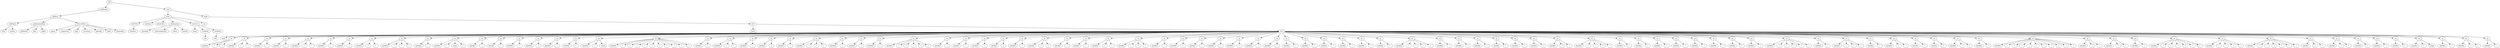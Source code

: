 digraph Tree {
	"t0" [label = "TEI"];
	"t1" [label = "teiHeader"];
	"t2" [label = "fileDesc"];
	"t3" [label = "titleStmt"];
	"t4" [label = "title"];
	"t5" [label = "author"];
	"t6" [label = "publicationStmt"];
	"t7" [label = "publisher"];
	"t8" [label = "idno"];
	"t9" [label = "rights"];
	"t10" [label = "SourceDesc"];
	"t11" [label = "genre"];
	"t12" [label = "inspiration"];
	"t13" [label = "type"];
	"t14" [label = "structure"];
	"t15" [label = "periode"];
	"t16" [label = "taille"];
	"t17" [label = "permalien"];
	"t18" [label = "text"];
	"t19" [label = "front"];
	"t20" [label = "docTitle"];
	"t21" [label = "titlePart"];
	"t22" [label = "docDate"];
	"t23" [label = "docAuthor"];
	"t24" [label = "docImprint"];
	"t25" [label = "privilege"];
	"t26" [label = "acheveImprime"];
	"t27" [label = "editor"];
	"t28" [label = "printer"];
	"t29" [label = "castList"];
	"t30" [label = "head"];
	"t31" [label = "castItem"];
	"t32" [label = "role"];
	"t33" [label = "castItem"];
	"t34" [label = "role"];
	"t35" [label = "set"];
	"t36" [label = "body"];
	"t37" [label = "div1"];
	"t38" [label = "head"];
	"t39" [label = "div2"];
	"t40" [label = "head"];
	"t41" [label = "sp"];
	"t42" [label = "speaker"];
	"t43" [label = "l"];
	"t44" [label = "l"];
	"t45" [label = "sp"];
	"t46" [label = "speaker"];
	"t47" [label = "l"];
	"t48" [label = "l"];
	"t49" [label = "sp"];
	"t50" [label = "speaker"];
	"t51" [label = "l"];
	"t52" [label = "sp"];
	"t53" [label = "speaker"];
	"t54" [label = "l"];
	"t55" [label = "sp"];
	"t56" [label = "speaker"];
	"t57" [label = "l"];
	"t58" [label = "l"];
	"t59" [label = "sp"];
	"t60" [label = "speaker"];
	"t61" [label = "l"];
	"t62" [label = "sp"];
	"t63" [label = "speaker"];
	"t64" [label = "l"];
	"t65" [label = "sp"];
	"t66" [label = "speaker"];
	"t67" [label = "l"];
	"t68" [label = "l"];
	"t69" [label = "sp"];
	"t70" [label = "speaker"];
	"t71" [label = "l"];
	"t72" [label = "l"];
	"t73" [label = "l"];
	"t74" [label = "sp"];
	"t75" [label = "speaker"];
	"t76" [label = "l"];
	"t77" [label = "sp"];
	"t78" [label = "speaker"];
	"t79" [label = "l"];
	"t80" [label = "stage"];
	"t81" [label = "l"];
	"t82" [label = "sp"];
	"t83" [label = "speaker"];
	"t84" [label = "l"];
	"t85" [label = "sp"];
	"t86" [label = "speaker"];
	"t87" [label = "l"];
	"t88" [label = "sp"];
	"t89" [label = "speaker"];
	"t90" [label = "l"];
	"t91" [label = "sp"];
	"t92" [label = "speaker"];
	"t93" [label = "l"];
	"t94" [label = "sp"];
	"t95" [label = "speaker"];
	"t96" [label = "l"];
	"t97" [label = "sp"];
	"t98" [label = "speaker"];
	"t99" [label = "l"];
	"t100" [label = "sp"];
	"t101" [label = "speaker"];
	"t102" [label = "l"];
	"t103" [label = "stage"];
	"t104" [label = "sp"];
	"t105" [label = "speaker"];
	"t106" [label = "l"];
	"t107" [label = "l"];
	"t108" [label = "l"];
	"t109" [label = "l"];
	"t110" [label = "l"];
	"t111" [label = "l"];
	"t112" [label = "l"];
	"t113" [label = "l"];
	"t114" [label = "l"];
	"t115" [label = "l"];
	"t116" [label = "sp"];
	"t117" [label = "speaker"];
	"t118" [label = "l"];
	"t119" [label = "sp"];
	"t120" [label = "speaker"];
	"t121" [label = "l"];
	"t122" [label = "l"];
	"t123" [label = "sp"];
	"t124" [label = "speaker"];
	"t125" [label = "l"];
	"t126" [label = "sp"];
	"t127" [label = "speaker"];
	"t128" [label = "l"];
	"t129" [label = "sp"];
	"t130" [label = "speaker"];
	"t131" [label = "l"];
	"t132" [label = "sp"];
	"t133" [label = "speaker"];
	"t134" [label = "l"];
	"t135" [label = "l"];
	"t136" [label = "l"];
	"t137" [label = "sp"];
	"t138" [label = "speaker"];
	"t139" [label = "l"];
	"t140" [label = "sp"];
	"t141" [label = "speaker"];
	"t142" [label = "l"];
	"t143" [label = "sp"];
	"t144" [label = "speaker"];
	"t145" [label = "l"];
	"t146" [label = "sp"];
	"t147" [label = "speaker"];
	"t148" [label = "l"];
	"t149" [label = "l"];
	"t150" [label = "l"];
	"t151" [label = "l"];
	"t152" [label = "l"];
	"t153" [label = "sp"];
	"t154" [label = "speaker"];
	"t155" [label = "l"];
	"t156" [label = "sp"];
	"t157" [label = "speaker"];
	"t158" [label = "l"];
	"t159" [label = "sp"];
	"t160" [label = "speaker"];
	"t161" [label = "l"];
	"t162" [label = "sp"];
	"t163" [label = "speaker"];
	"t164" [label = "l"];
	"t165" [label = "sp"];
	"t166" [label = "speaker"];
	"t167" [label = "l"];
	"t168" [label = "sp"];
	"t169" [label = "speaker"];
	"t170" [label = "l"];
	"t171" [label = "l"];
	"t172" [label = "sp"];
	"t173" [label = "speaker"];
	"t174" [label = "l"];
	"t175" [label = "sp"];
	"t176" [label = "speaker"];
	"t177" [label = "l"];
	"t178" [label = "sp"];
	"t179" [label = "speaker"];
	"t180" [label = "l"];
	"t181" [label = "l"];
	"t182" [label = "sp"];
	"t183" [label = "speaker"];
	"t184" [label = "l"];
	"t185" [label = "l"];
	"t186" [label = "l"];
	"t187" [label = "sp"];
	"t188" [label = "speaker"];
	"t189" [label = "l"];
	"t190" [label = "sp"];
	"t191" [label = "speaker"];
	"t192" [label = "l"];
	"t193" [label = "sp"];
	"t194" [label = "speaker"];
	"t195" [label = "l"];
	"t196" [label = "sp"];
	"t197" [label = "speaker"];
	"t198" [label = "l"];
	"t199" [label = "sp"];
	"t200" [label = "speaker"];
	"t201" [label = "l"];
	"t202" [label = "sp"];
	"t203" [label = "speaker"];
	"t204" [label = "l"];
	"t205" [label = "sp"];
	"t206" [label = "speaker"];
	"t207" [label = "l"];
	"t208" [label = "sp"];
	"t209" [label = "speaker"];
	"t210" [label = "l"];
	"t211" [label = "sp"];
	"t212" [label = "speaker"];
	"t213" [label = "l"];
	"t214" [label = "sp"];
	"t215" [label = "speaker"];
	"t216" [label = "l"];
	"t217" [label = "sp"];
	"t218" [label = "speaker"];
	"t219" [label = "l"];
	"t220" [label = "sp"];
	"t221" [label = "speaker"];
	"t222" [label = "l"];
	"t223" [label = "sp"];
	"t224" [label = "speaker"];
	"t225" [label = "l"];
	"t226" [label = "sp"];
	"t227" [label = "speaker"];
	"t228" [label = "l"];
	"t229" [label = "l"];
	"t230" [label = "l"];
	"t231" [label = "l"];
	"t232" [label = "sp"];
	"t233" [label = "speaker"];
	"t234" [label = "l"];
	"t235" [label = "sp"];
	"t236" [label = "speaker"];
	"t237" [label = "l"];
	"t238" [label = "sp"];
	"t239" [label = "speaker"];
	"t240" [label = "l"];
	"t241" [label = "sp"];
	"t242" [label = "speaker"];
	"t243" [label = "l"];
	"t244" [label = "sp"];
	"t245" [label = "speaker"];
	"t246" [label = "l"];
	"t247" [label = "sp"];
	"t248" [label = "speaker"];
	"t249" [label = "l"];
	"t250" [label = "sp"];
	"t251" [label = "speaker"];
	"t252" [label = "l"];
	"t253" [label = "l"];
	"t254" [label = "sp"];
	"t255" [label = "speaker"];
	"t256" [label = "l"];
	"t257" [label = "l"];
	"t258" [label = "l"];
	"t259" [label = "l"];
	"t260" [label = "sp"];
	"t261" [label = "speaker"];
	"t262" [label = "l"];
	"t263" [label = "sp"];
	"t264" [label = "speaker"];
	"t265" [label = "l"];
	"t266" [label = "sp"];
	"t267" [label = "speaker"];
	"t268" [label = "l"];
	"t269" [label = "sp"];
	"t270" [label = "speaker"];
	"t271" [label = "l"];
	"t272" [label = "sp"];
	"t273" [label = "speaker"];
	"t274" [label = "l"];
	"t275" [label = "sp"];
	"t276" [label = "speaker"];
	"t277" [label = "l"];
	"t278" [label = "sp"];
	"t279" [label = "speaker"];
	"t280" [label = "l"];
	"t281" [label = "sp"];
	"t282" [label = "speaker"];
	"t283" [label = "l"];
	"t284" [label = "sp"];
	"t285" [label = "speaker"];
	"t286" [label = "l"];
	"t287" [label = "l"];
	"t288" [label = "l"];
	"t289" [label = "l"];
	"t290" [label = "l"];
	"t291" [label = "sp"];
	"t292" [label = "speaker"];
	"t293" [label = "l"];
	"t294" [label = "sp"];
	"t295" [label = "speaker"];
	"t296" [label = "l"];
	"t297" [label = "l"];
	"t298" [label = "l"];
	"t299" [label = "sp"];
	"t300" [label = "speaker"];
	"t301" [label = "l"];
	"t302" [label = "sp"];
	"t303" [label = "speaker"];
	"t304" [label = "l"];
	"t305" [label = "l"];
	"t306" [label = "sp"];
	"t307" [label = "speaker"];
	"t308" [label = "l"];
	"t309" [label = "sp"];
	"t310" [label = "speaker"];
	"t311" [label = "l"];
	"t312" [label = "sp"];
	"t313" [label = "speaker"];
	"t314" [label = "l"];
	"t315" [label = "l"];
	"t316" [label = "sp"];
	"t317" [label = "speaker"];
	"t318" [label = "l"];
	"t319" [label = "sp"];
	"t320" [label = "speaker"];
	"t321" [label = "l"];
	"t322" [label = "l"];
	"t323" [label = "l"];
	"t324" [label = "l"];
	"t325" [label = "l"];
	"t326" [label = "l"];
	"t327" [label = "l"];
	"t328" [label = "l"];
	"t329" [label = "l"];
	"t330" [label = "l"];
	"t331" [label = "sp"];
	"t332" [label = "speaker"];
	"t333" [label = "l"];
	"t334" [label = "l"];
	"t335" [label = "sp"];
	"t336" [label = "speaker"];
	"t337" [label = "l"];
	"t338" [label = "l"];
	"t339" [label = "sp"];
	"t340" [label = "speaker"];
	"t341" [label = "l"];
	"t342" [label = "sp"];
	"t343" [label = "speaker"];
	"t344" [label = "l"];
	"t345" [label = "l"];
	"t346" [label = "l"];
	"t347" [label = "l"];
	"t348" [label = "l"];
	"t349" [label = "l"];
	"t350" [label = "sp"];
	"t351" [label = "speaker"];
	"t352" [label = "l"];
	"t353" [label = "l"];
	"t354" [label = "l"];
	"t355" [label = "l"];
	"t356" [label = "sp"];
	"t357" [label = "speaker"];
	"t358" [label = "l"];
	"t359" [label = "l"];
	"t360" [label = "l"];
	"t361" [label = "l"];
	"t362" [label = "l"];
	"t363" [label = "l"];
	"t364" [label = "sp"];
	"t365" [label = "speaker"];
	"t366" [label = "l"];
	"t367" [label = "l"];
	"t368" [label = "sp"];
	"t369" [label = "speaker"];
	"t370" [label = "l"];
	"t371" [label = "l"];
	"t372" [label = "sp"];
	"t373" [label = "speaker"];
	"t374" [label = "l"];
	"t375" [label = "sp"];
	"t376" [label = "speaker"];
	"t377" [label = "l"];
	"t378" [label = "sp"];
	"t379" [label = "speaker"];
	"t380" [label = "l"];
	"t381" [label = "sp"];
	"t382" [label = "speaker"];
	"t383" [label = "l"];
	"t384" [label = "stage"];
	"t385" [label = "sp"];
	"t386" [label = "speaker"];
	"t387" [label = "l"];
	"t388" [label = "sp"];
	"t389" [label = "speaker"];
	"t390" [label = "l"];
	"t391" [label = "l"];
	"t392" [label = "sp"];
	"t393" [label = "speaker"];
	"t394" [label = "l"];
	"t0" -> "t1";
	"t1" -> "t2";
	"t2" -> "t3";
	"t3" -> "t4";
	"t3" -> "t5";
	"t2" -> "t6";
	"t6" -> "t7";
	"t6" -> "t8";
	"t6" -> "t9";
	"t2" -> "t10";
	"t10" -> "t11";
	"t10" -> "t12";
	"t10" -> "t13";
	"t10" -> "t14";
	"t10" -> "t15";
	"t10" -> "t16";
	"t10" -> "t17";
	"t0" -> "t18";
	"t18" -> "t19";
	"t19" -> "t20";
	"t20" -> "t21";
	"t19" -> "t22";
	"t19" -> "t23";
	"t19" -> "t24";
	"t24" -> "t25";
	"t24" -> "t26";
	"t24" -> "t27";
	"t24" -> "t28";
	"t19" -> "t29";
	"t29" -> "t30";
	"t29" -> "t31";
	"t31" -> "t32";
	"t29" -> "t33";
	"t33" -> "t34";
	"t19" -> "t35";
	"t18" -> "t36";
	"t36" -> "t37";
	"t37" -> "t38";
	"t37" -> "t39";
	"t39" -> "t40";
	"t39" -> "t41";
	"t41" -> "t42";
	"t41" -> "t43";
	"t41" -> "t44";
	"t39" -> "t45";
	"t45" -> "t46";
	"t45" -> "t47";
	"t45" -> "t48";
	"t39" -> "t49";
	"t49" -> "t50";
	"t49" -> "t51";
	"t39" -> "t52";
	"t52" -> "t53";
	"t52" -> "t54";
	"t39" -> "t55";
	"t55" -> "t56";
	"t55" -> "t57";
	"t55" -> "t58";
	"t39" -> "t59";
	"t59" -> "t60";
	"t59" -> "t61";
	"t39" -> "t62";
	"t62" -> "t63";
	"t62" -> "t64";
	"t39" -> "t65";
	"t65" -> "t66";
	"t65" -> "t67";
	"t65" -> "t68";
	"t39" -> "t69";
	"t69" -> "t70";
	"t69" -> "t71";
	"t69" -> "t72";
	"t69" -> "t73";
	"t39" -> "t74";
	"t74" -> "t75";
	"t74" -> "t76";
	"t39" -> "t77";
	"t77" -> "t78";
	"t77" -> "t79";
	"t77" -> "t80";
	"t77" -> "t81";
	"t39" -> "t82";
	"t82" -> "t83";
	"t82" -> "t84";
	"t39" -> "t85";
	"t85" -> "t86";
	"t85" -> "t87";
	"t39" -> "t88";
	"t88" -> "t89";
	"t88" -> "t90";
	"t39" -> "t91";
	"t91" -> "t92";
	"t91" -> "t93";
	"t39" -> "t94";
	"t94" -> "t95";
	"t94" -> "t96";
	"t39" -> "t97";
	"t97" -> "t98";
	"t97" -> "t99";
	"t39" -> "t100";
	"t100" -> "t101";
	"t100" -> "t102";
	"t100" -> "t103";
	"t39" -> "t104";
	"t104" -> "t105";
	"t104" -> "t106";
	"t104" -> "t107";
	"t104" -> "t108";
	"t104" -> "t109";
	"t104" -> "t110";
	"t104" -> "t111";
	"t104" -> "t112";
	"t104" -> "t113";
	"t104" -> "t114";
	"t104" -> "t115";
	"t39" -> "t116";
	"t116" -> "t117";
	"t116" -> "t118";
	"t39" -> "t119";
	"t119" -> "t120";
	"t119" -> "t121";
	"t119" -> "t122";
	"t39" -> "t123";
	"t123" -> "t124";
	"t123" -> "t125";
	"t39" -> "t126";
	"t126" -> "t127";
	"t126" -> "t128";
	"t39" -> "t129";
	"t129" -> "t130";
	"t129" -> "t131";
	"t39" -> "t132";
	"t132" -> "t133";
	"t132" -> "t134";
	"t132" -> "t135";
	"t132" -> "t136";
	"t39" -> "t137";
	"t137" -> "t138";
	"t137" -> "t139";
	"t39" -> "t140";
	"t140" -> "t141";
	"t140" -> "t142";
	"t39" -> "t143";
	"t143" -> "t144";
	"t143" -> "t145";
	"t39" -> "t146";
	"t146" -> "t147";
	"t146" -> "t148";
	"t146" -> "t149";
	"t146" -> "t150";
	"t146" -> "t151";
	"t146" -> "t152";
	"t39" -> "t153";
	"t153" -> "t154";
	"t153" -> "t155";
	"t39" -> "t156";
	"t156" -> "t157";
	"t156" -> "t158";
	"t39" -> "t159";
	"t159" -> "t160";
	"t159" -> "t161";
	"t39" -> "t162";
	"t162" -> "t163";
	"t162" -> "t164";
	"t39" -> "t165";
	"t165" -> "t166";
	"t165" -> "t167";
	"t39" -> "t168";
	"t168" -> "t169";
	"t168" -> "t170";
	"t168" -> "t171";
	"t39" -> "t172";
	"t172" -> "t173";
	"t172" -> "t174";
	"t39" -> "t175";
	"t175" -> "t176";
	"t175" -> "t177";
	"t39" -> "t178";
	"t178" -> "t179";
	"t178" -> "t180";
	"t178" -> "t181";
	"t39" -> "t182";
	"t182" -> "t183";
	"t182" -> "t184";
	"t182" -> "t185";
	"t182" -> "t186";
	"t39" -> "t187";
	"t187" -> "t188";
	"t187" -> "t189";
	"t39" -> "t190";
	"t190" -> "t191";
	"t190" -> "t192";
	"t39" -> "t193";
	"t193" -> "t194";
	"t193" -> "t195";
	"t39" -> "t196";
	"t196" -> "t197";
	"t196" -> "t198";
	"t39" -> "t199";
	"t199" -> "t200";
	"t199" -> "t201";
	"t39" -> "t202";
	"t202" -> "t203";
	"t202" -> "t204";
	"t39" -> "t205";
	"t205" -> "t206";
	"t205" -> "t207";
	"t39" -> "t208";
	"t208" -> "t209";
	"t208" -> "t210";
	"t39" -> "t211";
	"t211" -> "t212";
	"t211" -> "t213";
	"t39" -> "t214";
	"t214" -> "t215";
	"t214" -> "t216";
	"t39" -> "t217";
	"t217" -> "t218";
	"t217" -> "t219";
	"t39" -> "t220";
	"t220" -> "t221";
	"t220" -> "t222";
	"t39" -> "t223";
	"t223" -> "t224";
	"t223" -> "t225";
	"t39" -> "t226";
	"t226" -> "t227";
	"t226" -> "t228";
	"t226" -> "t229";
	"t226" -> "t230";
	"t226" -> "t231";
	"t39" -> "t232";
	"t232" -> "t233";
	"t232" -> "t234";
	"t39" -> "t235";
	"t235" -> "t236";
	"t235" -> "t237";
	"t39" -> "t238";
	"t238" -> "t239";
	"t238" -> "t240";
	"t39" -> "t241";
	"t241" -> "t242";
	"t241" -> "t243";
	"t39" -> "t244";
	"t244" -> "t245";
	"t244" -> "t246";
	"t39" -> "t247";
	"t247" -> "t248";
	"t247" -> "t249";
	"t39" -> "t250";
	"t250" -> "t251";
	"t250" -> "t252";
	"t250" -> "t253";
	"t39" -> "t254";
	"t254" -> "t255";
	"t254" -> "t256";
	"t254" -> "t257";
	"t254" -> "t258";
	"t254" -> "t259";
	"t39" -> "t260";
	"t260" -> "t261";
	"t260" -> "t262";
	"t39" -> "t263";
	"t263" -> "t264";
	"t263" -> "t265";
	"t39" -> "t266";
	"t266" -> "t267";
	"t266" -> "t268";
	"t39" -> "t269";
	"t269" -> "t270";
	"t269" -> "t271";
	"t39" -> "t272";
	"t272" -> "t273";
	"t272" -> "t274";
	"t39" -> "t275";
	"t275" -> "t276";
	"t275" -> "t277";
	"t39" -> "t278";
	"t278" -> "t279";
	"t278" -> "t280";
	"t39" -> "t281";
	"t281" -> "t282";
	"t281" -> "t283";
	"t39" -> "t284";
	"t284" -> "t285";
	"t284" -> "t286";
	"t284" -> "t287";
	"t284" -> "t288";
	"t284" -> "t289";
	"t284" -> "t290";
	"t39" -> "t291";
	"t291" -> "t292";
	"t291" -> "t293";
	"t39" -> "t294";
	"t294" -> "t295";
	"t294" -> "t296";
	"t294" -> "t297";
	"t294" -> "t298";
	"t39" -> "t299";
	"t299" -> "t300";
	"t299" -> "t301";
	"t39" -> "t302";
	"t302" -> "t303";
	"t302" -> "t304";
	"t302" -> "t305";
	"t39" -> "t306";
	"t306" -> "t307";
	"t306" -> "t308";
	"t39" -> "t309";
	"t309" -> "t310";
	"t309" -> "t311";
	"t39" -> "t312";
	"t312" -> "t313";
	"t312" -> "t314";
	"t312" -> "t315";
	"t39" -> "t316";
	"t316" -> "t317";
	"t316" -> "t318";
	"t39" -> "t319";
	"t319" -> "t320";
	"t319" -> "t321";
	"t319" -> "t322";
	"t319" -> "t323";
	"t319" -> "t324";
	"t319" -> "t325";
	"t319" -> "t326";
	"t319" -> "t327";
	"t319" -> "t328";
	"t319" -> "t329";
	"t319" -> "t330";
	"t39" -> "t331";
	"t331" -> "t332";
	"t331" -> "t333";
	"t331" -> "t334";
	"t39" -> "t335";
	"t335" -> "t336";
	"t335" -> "t337";
	"t335" -> "t338";
	"t39" -> "t339";
	"t339" -> "t340";
	"t339" -> "t341";
	"t39" -> "t342";
	"t342" -> "t343";
	"t342" -> "t344";
	"t342" -> "t345";
	"t342" -> "t346";
	"t342" -> "t347";
	"t342" -> "t348";
	"t342" -> "t349";
	"t39" -> "t350";
	"t350" -> "t351";
	"t350" -> "t352";
	"t350" -> "t353";
	"t350" -> "t354";
	"t350" -> "t355";
	"t39" -> "t356";
	"t356" -> "t357";
	"t356" -> "t358";
	"t356" -> "t359";
	"t356" -> "t360";
	"t356" -> "t361";
	"t356" -> "t362";
	"t356" -> "t363";
	"t39" -> "t364";
	"t364" -> "t365";
	"t364" -> "t366";
	"t364" -> "t367";
	"t39" -> "t368";
	"t368" -> "t369";
	"t368" -> "t370";
	"t368" -> "t371";
	"t39" -> "t372";
	"t372" -> "t373";
	"t372" -> "t374";
	"t39" -> "t375";
	"t375" -> "t376";
	"t375" -> "t377";
	"t39" -> "t378";
	"t378" -> "t379";
	"t378" -> "t380";
	"t39" -> "t381";
	"t381" -> "t382";
	"t381" -> "t383";
	"t381" -> "t384";
	"t39" -> "t385";
	"t385" -> "t386";
	"t385" -> "t387";
	"t39" -> "t388";
	"t388" -> "t389";
	"t388" -> "t390";
	"t388" -> "t391";
	"t39" -> "t392";
	"t392" -> "t393";
	"t392" -> "t394";
}
